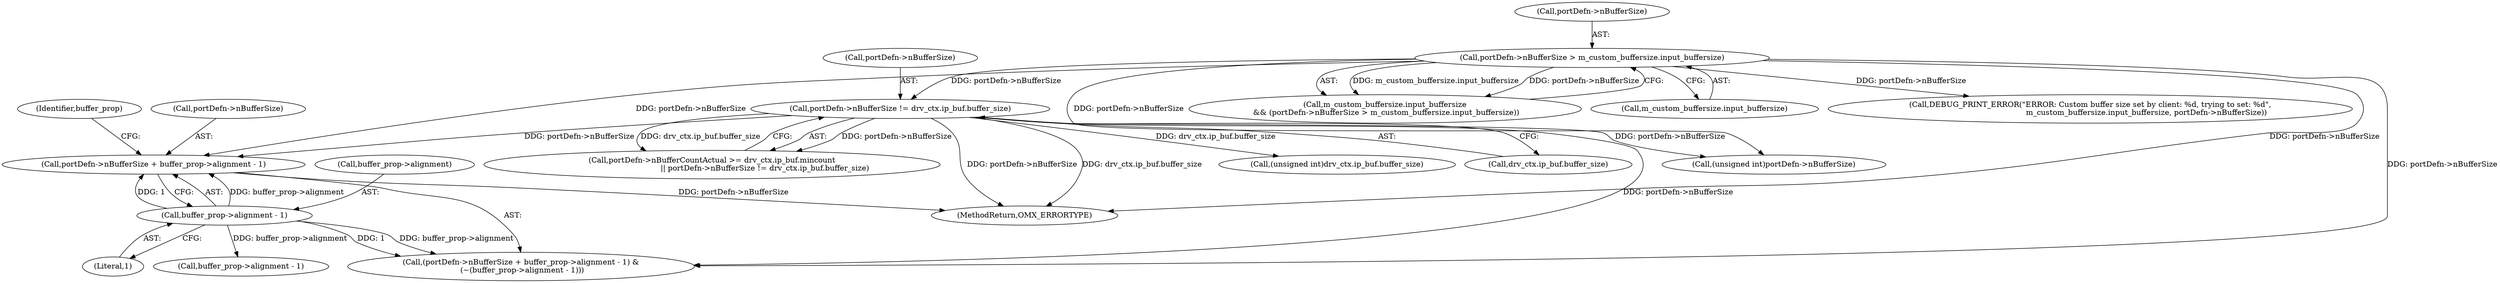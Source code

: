 digraph "0_Android_46e305be6e670a5a0041b0b4861122a0f1aabefa_2@pointer" {
"1001258" [label="(Call,portDefn->nBufferSize + buffer_prop->alignment - 1)"];
"1001222" [label="(Call,portDefn->nBufferSize != drv_ctx.ip_buf.buffer_size)"];
"1001191" [label="(Call,portDefn->nBufferSize > m_custom_buffersize.input_buffersize)"];
"1001262" [label="(Call,buffer_prop->alignment - 1)"];
"1001258" [label="(Call,portDefn->nBufferSize + buffer_prop->alignment - 1)"];
"1001222" [label="(Call,portDefn->nBufferSize != drv_ctx.ip_buf.buffer_size)"];
"1001212" [label="(Call,portDefn->nBufferCountActual >= drv_ctx.ip_buf.mincount\n                                            || portDefn->nBufferSize != drv_ctx.ip_buf.buffer_size)"];
"1001301" [label="(Call,(unsigned int)portDefn->nBufferSize)"];
"1001187" [label="(Call,m_custom_buffersize.input_buffersize\n && (portDefn->nBufferSize > m_custom_buffersize.input_buffersize))"];
"1001266" [label="(Literal,1)"];
"1001195" [label="(Call,m_custom_buffersize.input_buffersize)"];
"1001199" [label="(Call,DEBUG_PRINT_ERROR(\"ERROR: Custom buffer size set by client: %d, trying to set: %d\",\n                                               m_custom_buffersize.input_buffersize, portDefn->nBufferSize))"];
"1001289" [label="(Call,(unsigned int)drv_ctx.ip_buf.buffer_size)"];
"1003102" [label="(MethodReturn,OMX_ERRORTYPE)"];
"1001257" [label="(Call,(portDefn->nBufferSize + buffer_prop->alignment - 1) &\n (~(buffer_prop->alignment - 1)))"];
"1001270" [label="(Identifier,buffer_prop)"];
"1001262" [label="(Call,buffer_prop->alignment - 1)"];
"1001191" [label="(Call,portDefn->nBufferSize > m_custom_buffersize.input_buffersize)"];
"1001263" [label="(Call,buffer_prop->alignment)"];
"1001226" [label="(Call,drv_ctx.ip_buf.buffer_size)"];
"1001192" [label="(Call,portDefn->nBufferSize)"];
"1001259" [label="(Call,portDefn->nBufferSize)"];
"1001268" [label="(Call,buffer_prop->alignment - 1)"];
"1001223" [label="(Call,portDefn->nBufferSize)"];
"1001258" -> "1001257"  [label="AST: "];
"1001258" -> "1001262"  [label="CFG: "];
"1001259" -> "1001258"  [label="AST: "];
"1001262" -> "1001258"  [label="AST: "];
"1001270" -> "1001258"  [label="CFG: "];
"1001258" -> "1003102"  [label="DDG: portDefn->nBufferSize"];
"1001222" -> "1001258"  [label="DDG: portDefn->nBufferSize"];
"1001191" -> "1001258"  [label="DDG: portDefn->nBufferSize"];
"1001262" -> "1001258"  [label="DDG: buffer_prop->alignment"];
"1001262" -> "1001258"  [label="DDG: 1"];
"1001222" -> "1001212"  [label="AST: "];
"1001222" -> "1001226"  [label="CFG: "];
"1001223" -> "1001222"  [label="AST: "];
"1001226" -> "1001222"  [label="AST: "];
"1001212" -> "1001222"  [label="CFG: "];
"1001222" -> "1003102"  [label="DDG: portDefn->nBufferSize"];
"1001222" -> "1003102"  [label="DDG: drv_ctx.ip_buf.buffer_size"];
"1001222" -> "1001212"  [label="DDG: portDefn->nBufferSize"];
"1001222" -> "1001212"  [label="DDG: drv_ctx.ip_buf.buffer_size"];
"1001191" -> "1001222"  [label="DDG: portDefn->nBufferSize"];
"1001222" -> "1001257"  [label="DDG: portDefn->nBufferSize"];
"1001222" -> "1001289"  [label="DDG: drv_ctx.ip_buf.buffer_size"];
"1001222" -> "1001301"  [label="DDG: portDefn->nBufferSize"];
"1001191" -> "1001187"  [label="AST: "];
"1001191" -> "1001195"  [label="CFG: "];
"1001192" -> "1001191"  [label="AST: "];
"1001195" -> "1001191"  [label="AST: "];
"1001187" -> "1001191"  [label="CFG: "];
"1001191" -> "1003102"  [label="DDG: portDefn->nBufferSize"];
"1001191" -> "1001187"  [label="DDG: m_custom_buffersize.input_buffersize"];
"1001191" -> "1001187"  [label="DDG: portDefn->nBufferSize"];
"1001191" -> "1001199"  [label="DDG: portDefn->nBufferSize"];
"1001191" -> "1001257"  [label="DDG: portDefn->nBufferSize"];
"1001191" -> "1001301"  [label="DDG: portDefn->nBufferSize"];
"1001262" -> "1001266"  [label="CFG: "];
"1001263" -> "1001262"  [label="AST: "];
"1001266" -> "1001262"  [label="AST: "];
"1001262" -> "1001257"  [label="DDG: buffer_prop->alignment"];
"1001262" -> "1001257"  [label="DDG: 1"];
"1001262" -> "1001268"  [label="DDG: buffer_prop->alignment"];
}
